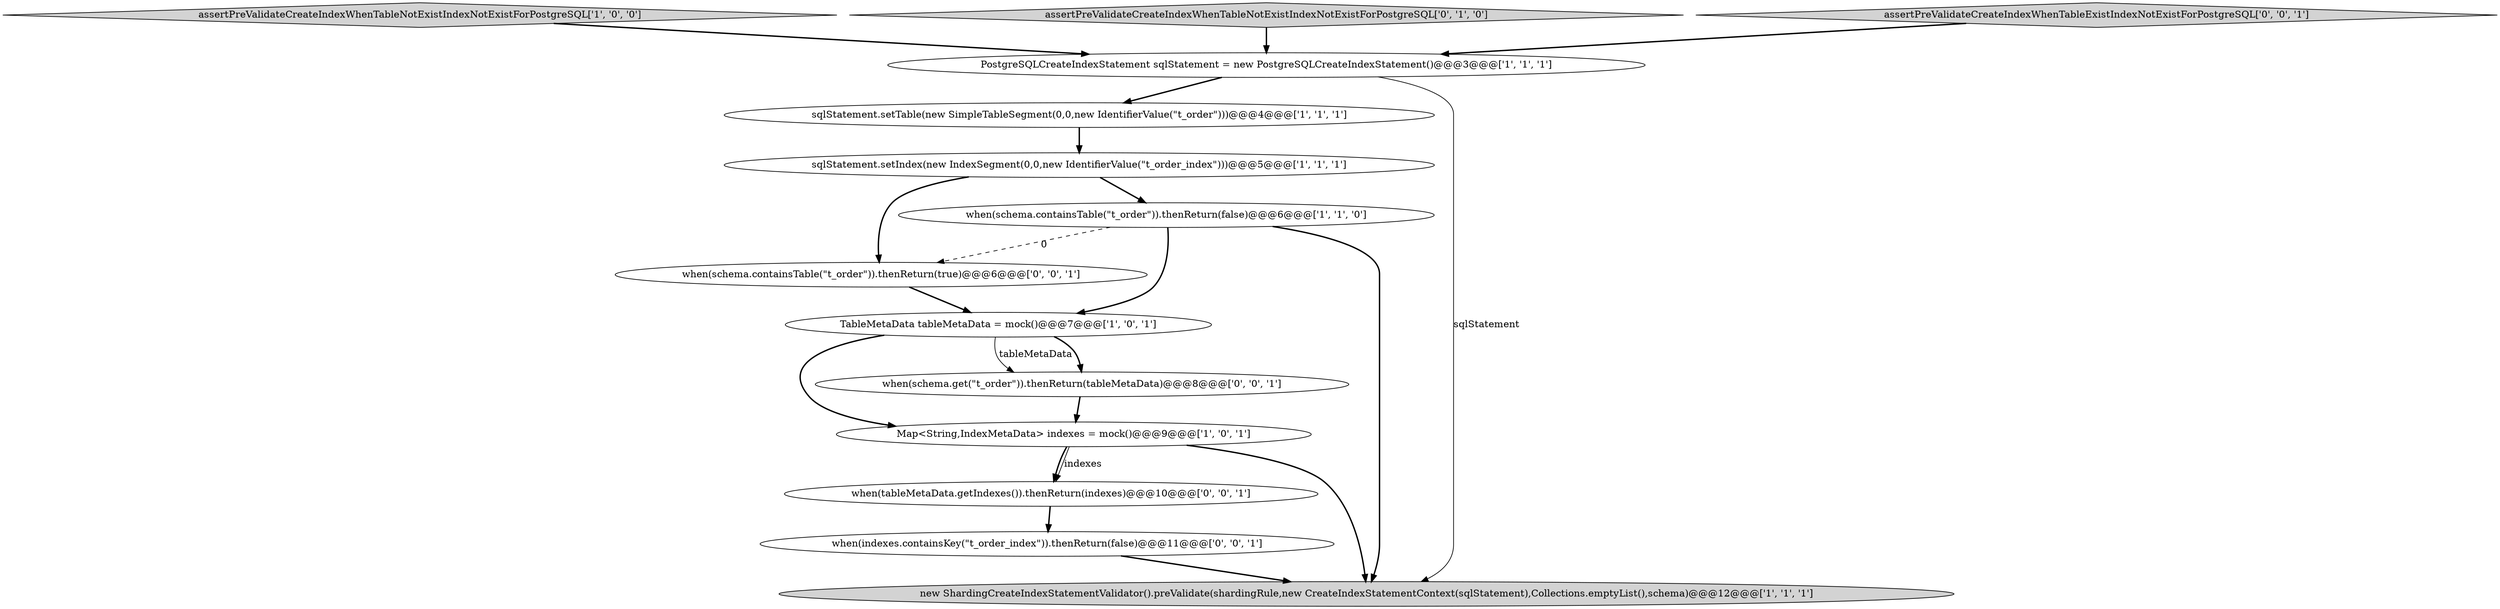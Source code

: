 digraph {
1 [style = filled, label = "Map<String,IndexMetaData> indexes = mock()@@@9@@@['1', '0', '1']", fillcolor = white, shape = ellipse image = "AAA0AAABBB1BBB"];
11 [style = filled, label = "when(schema.containsTable(\"t_order\")).thenReturn(true)@@@6@@@['0', '0', '1']", fillcolor = white, shape = ellipse image = "AAA0AAABBB3BBB"];
2 [style = filled, label = "PostgreSQLCreateIndexStatement sqlStatement = new PostgreSQLCreateIndexStatement()@@@3@@@['1', '1', '1']", fillcolor = white, shape = ellipse image = "AAA0AAABBB1BBB"];
10 [style = filled, label = "when(indexes.containsKey(\"t_order_index\")).thenReturn(false)@@@11@@@['0', '0', '1']", fillcolor = white, shape = ellipse image = "AAA0AAABBB3BBB"];
5 [style = filled, label = "TableMetaData tableMetaData = mock()@@@7@@@['1', '0', '1']", fillcolor = white, shape = ellipse image = "AAA0AAABBB1BBB"];
4 [style = filled, label = "sqlStatement.setTable(new SimpleTableSegment(0,0,new IdentifierValue(\"t_order\")))@@@4@@@['1', '1', '1']", fillcolor = white, shape = ellipse image = "AAA0AAABBB1BBB"];
7 [style = filled, label = "assertPreValidateCreateIndexWhenTableNotExistIndexNotExistForPostgreSQL['1', '0', '0']", fillcolor = lightgray, shape = diamond image = "AAA0AAABBB1BBB"];
12 [style = filled, label = "when(tableMetaData.getIndexes()).thenReturn(indexes)@@@10@@@['0', '0', '1']", fillcolor = white, shape = ellipse image = "AAA0AAABBB3BBB"];
6 [style = filled, label = "when(schema.containsTable(\"t_order\")).thenReturn(false)@@@6@@@['1', '1', '0']", fillcolor = white, shape = ellipse image = "AAA0AAABBB1BBB"];
0 [style = filled, label = "new ShardingCreateIndexStatementValidator().preValidate(shardingRule,new CreateIndexStatementContext(sqlStatement),Collections.emptyList(),schema)@@@12@@@['1', '1', '1']", fillcolor = lightgray, shape = ellipse image = "AAA0AAABBB1BBB"];
8 [style = filled, label = "assertPreValidateCreateIndexWhenTableNotExistIndexNotExistForPostgreSQL['0', '1', '0']", fillcolor = lightgray, shape = diamond image = "AAA0AAABBB2BBB"];
3 [style = filled, label = "sqlStatement.setIndex(new IndexSegment(0,0,new IdentifierValue(\"t_order_index\")))@@@5@@@['1', '1', '1']", fillcolor = white, shape = ellipse image = "AAA0AAABBB1BBB"];
13 [style = filled, label = "when(schema.get(\"t_order\")).thenReturn(tableMetaData)@@@8@@@['0', '0', '1']", fillcolor = white, shape = ellipse image = "AAA0AAABBB3BBB"];
9 [style = filled, label = "assertPreValidateCreateIndexWhenTableExistIndexNotExistForPostgreSQL['0', '0', '1']", fillcolor = lightgray, shape = diamond image = "AAA0AAABBB3BBB"];
2->0 [style = solid, label="sqlStatement"];
3->11 [style = bold, label=""];
2->4 [style = bold, label=""];
5->13 [style = solid, label="tableMetaData"];
1->12 [style = bold, label=""];
1->12 [style = solid, label="indexes"];
5->1 [style = bold, label=""];
6->0 [style = bold, label=""];
9->2 [style = bold, label=""];
5->13 [style = bold, label=""];
3->6 [style = bold, label=""];
12->10 [style = bold, label=""];
8->2 [style = bold, label=""];
6->5 [style = bold, label=""];
13->1 [style = bold, label=""];
6->11 [style = dashed, label="0"];
4->3 [style = bold, label=""];
10->0 [style = bold, label=""];
11->5 [style = bold, label=""];
1->0 [style = bold, label=""];
7->2 [style = bold, label=""];
}
